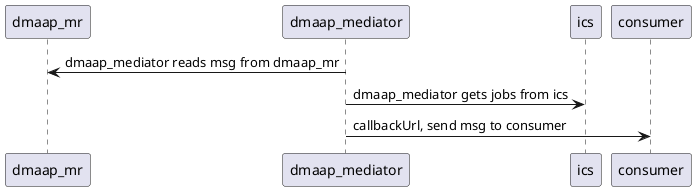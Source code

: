 @startuml
dmaap_mr <- dmaap_mediator: dmaap_mediator reads msg from dmaap_mr
dmaap_mediator -> ics: dmaap_mediator gets jobs from ics
dmaap_mediator -> consumer: callbackUrl, send msg to consumer
@enduml